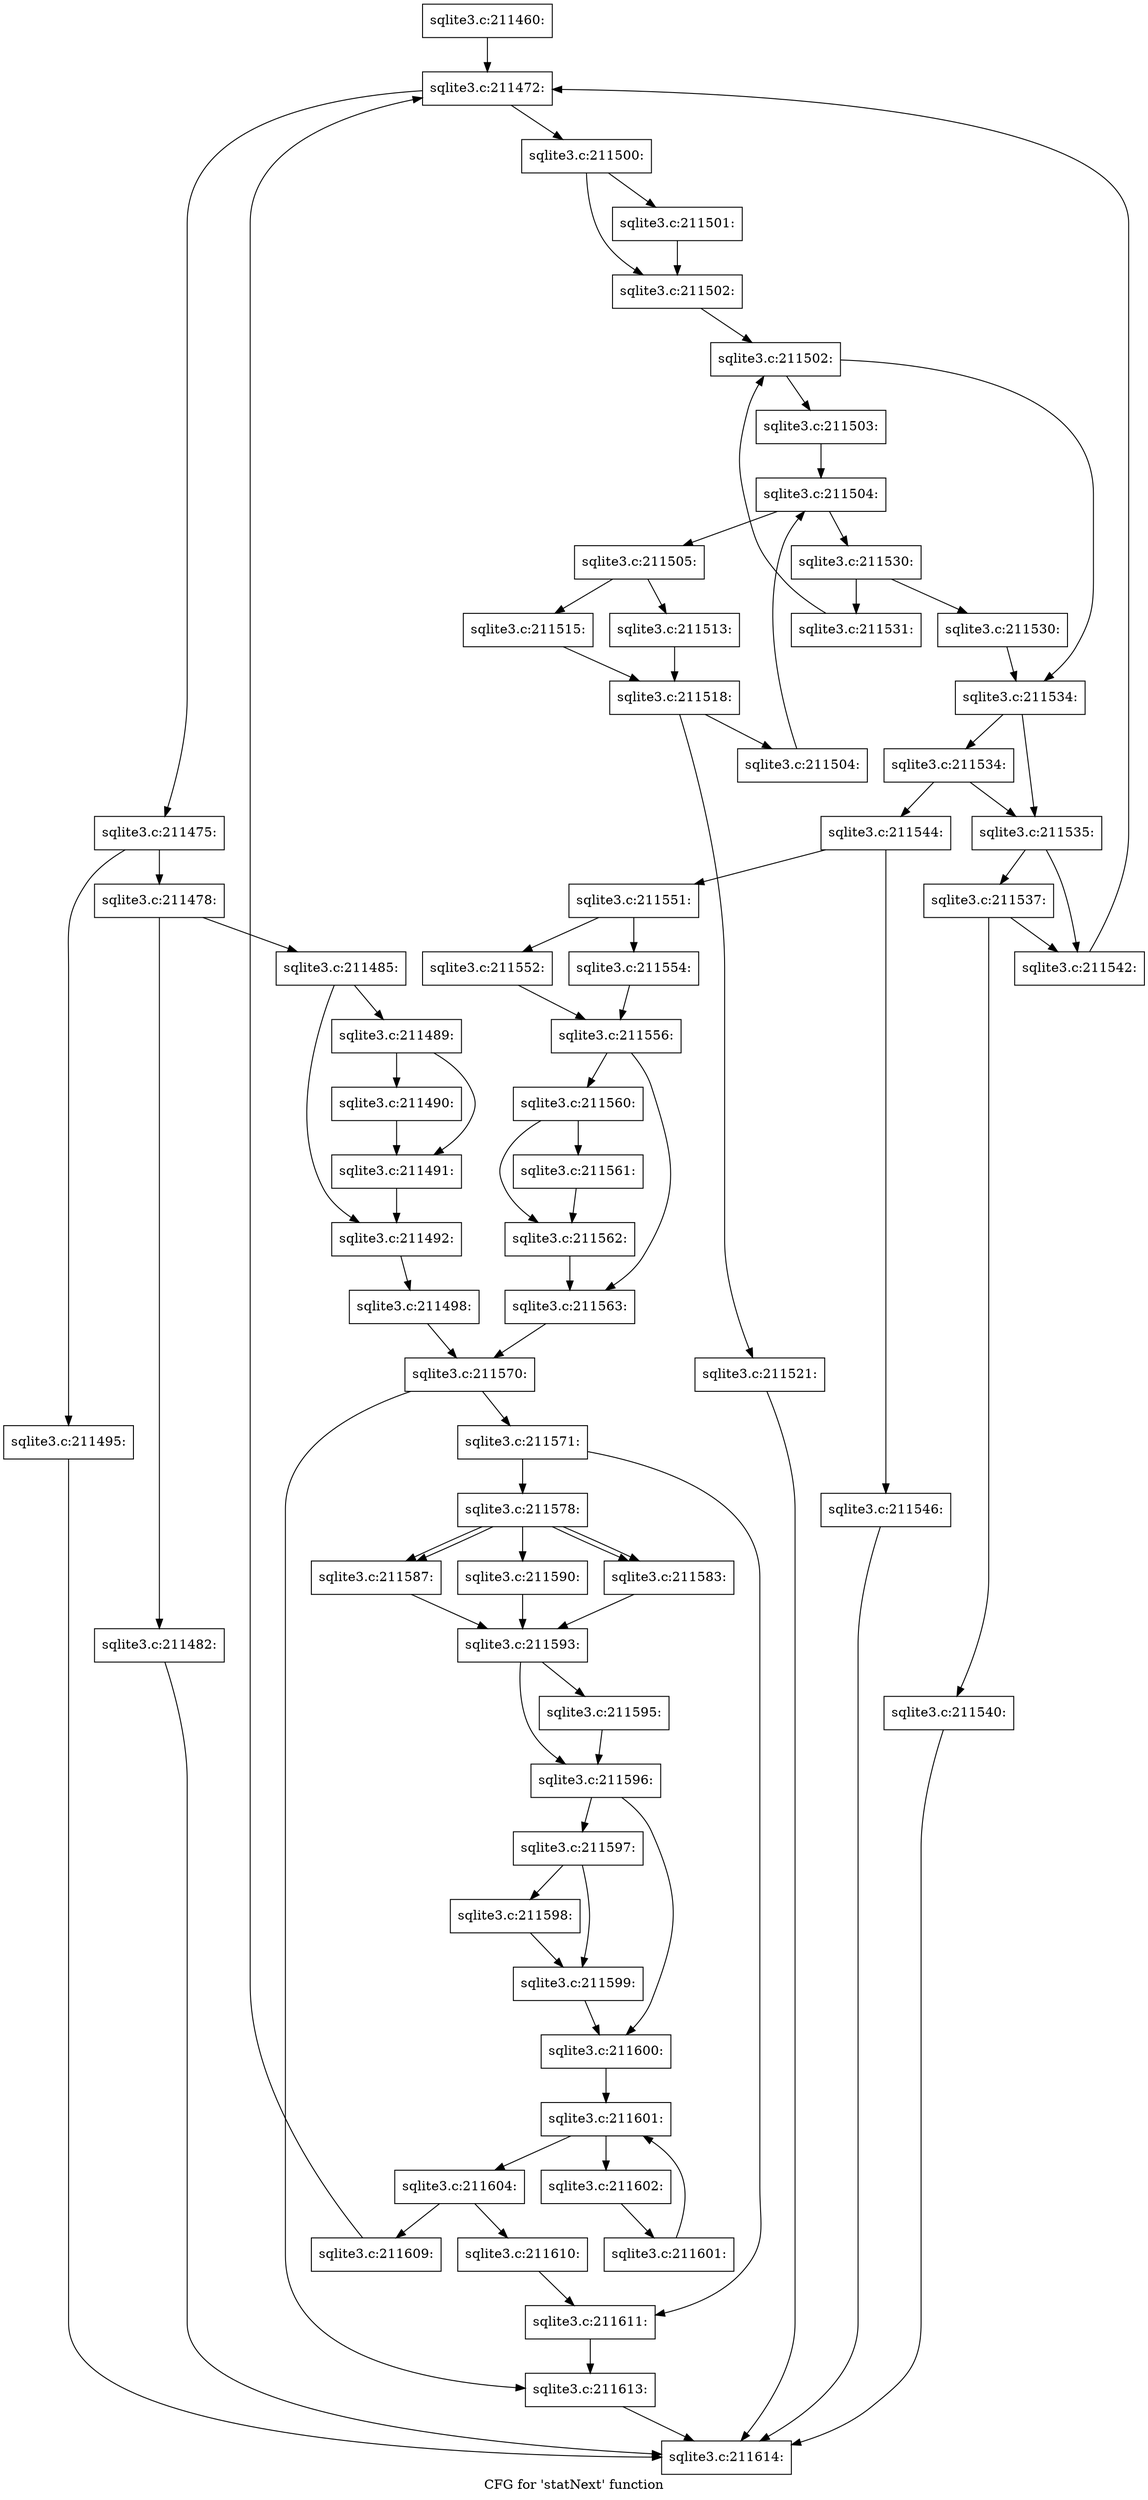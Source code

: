digraph "CFG for 'statNext' function" {
	label="CFG for 'statNext' function";

	Node0x55c0fb6ff850 [shape=record,label="{sqlite3.c:211460:}"];
	Node0x55c0fb6ff850 -> Node0x55c0fb70e350;
	Node0x55c0fb70e350 [shape=record,label="{sqlite3.c:211472:}"];
	Node0x55c0fb70e350 -> Node0x55c0fb70e5f0;
	Node0x55c0fb70e350 -> Node0x55c0fb70e690;
	Node0x55c0fb70e5f0 [shape=record,label="{sqlite3.c:211475:}"];
	Node0x55c0fb70e5f0 -> Node0x55c0f5513780;
	Node0x55c0fb70e5f0 -> Node0x55c0fb70f630;
	Node0x55c0f5513780 [shape=record,label="{sqlite3.c:211478:}"];
	Node0x55c0f5513780 -> Node0x55c0fb7102e0;
	Node0x55c0f5513780 -> Node0x55c0fb710330;
	Node0x55c0fb7102e0 [shape=record,label="{sqlite3.c:211482:}"];
	Node0x55c0fb7102e0 -> Node0x55c0fb6ff9d0;
	Node0x55c0fb710330 [shape=record,label="{sqlite3.c:211485:}"];
	Node0x55c0fb710330 -> Node0x55c0fb7113c0;
	Node0x55c0fb710330 -> Node0x55c0f6f3b5d0;
	Node0x55c0f6f3b5d0 [shape=record,label="{sqlite3.c:211489:}"];
	Node0x55c0f6f3b5d0 -> Node0x55c0fb712b40;
	Node0x55c0f6f3b5d0 -> Node0x55c0fb712b90;
	Node0x55c0fb712b40 [shape=record,label="{sqlite3.c:211490:}"];
	Node0x55c0fb712b40 -> Node0x55c0fb712b90;
	Node0x55c0fb712b90 [shape=record,label="{sqlite3.c:211491:}"];
	Node0x55c0fb712b90 -> Node0x55c0fb7113c0;
	Node0x55c0fb7113c0 [shape=record,label="{sqlite3.c:211492:}"];
	Node0x55c0fb7113c0 -> Node0x55c0fb70f1b0;
	Node0x55c0fb70f630 [shape=record,label="{sqlite3.c:211495:}"];
	Node0x55c0fb70f630 -> Node0x55c0fb6ff9d0;
	Node0x55c0fb70f1b0 [shape=record,label="{sqlite3.c:211498:}"];
	Node0x55c0fb70f1b0 -> Node0x55c0fb70e640;
	Node0x55c0fb70e690 [shape=record,label="{sqlite3.c:211500:}"];
	Node0x55c0fb70e690 -> Node0x55c0fb714710;
	Node0x55c0fb70e690 -> Node0x55c0fb7146c0;
	Node0x55c0fb7146c0 [shape=record,label="{sqlite3.c:211501:}"];
	Node0x55c0fb7146c0 -> Node0x55c0fb714710;
	Node0x55c0fb714710 [shape=record,label="{sqlite3.c:211502:}"];
	Node0x55c0fb714710 -> Node0x55c0fb714ce0;
	Node0x55c0fb714ce0 [shape=record,label="{sqlite3.c:211502:}"];
	Node0x55c0fb714ce0 -> Node0x55c0fb7153c0;
	Node0x55c0fb714ce0 -> Node0x55c0fb714e40;
	Node0x55c0fb7153c0 [shape=record,label="{sqlite3.c:211503:}"];
	Node0x55c0fb7153c0 -> Node0x55c0fb715db0;
	Node0x55c0fb715db0 [shape=record,label="{sqlite3.c:211504:}"];
	Node0x55c0fb715db0 -> Node0x55c0fb716490;
	Node0x55c0fb715db0 -> Node0x55c0fb715f10;
	Node0x55c0fb716490 [shape=record,label="{sqlite3.c:211505:}"];
	Node0x55c0fb716490 -> Node0x55c0f6f3b580;
	Node0x55c0fb716490 -> Node0x55c0fb717f90;
	Node0x55c0f6f3b580 [shape=record,label="{sqlite3.c:211513:}"];
	Node0x55c0f6f3b580 -> Node0x55c0f59e3b50;
	Node0x55c0fb717f90 [shape=record,label="{sqlite3.c:211515:}"];
	Node0x55c0fb717f90 -> Node0x55c0f59e3b50;
	Node0x55c0f59e3b50 [shape=record,label="{sqlite3.c:211518:}"];
	Node0x55c0f59e3b50 -> Node0x55c0fb719d70;
	Node0x55c0f59e3b50 -> Node0x55c0fb719d20;
	Node0x55c0fb719d20 [shape=record,label="{sqlite3.c:211521:}"];
	Node0x55c0fb719d20 -> Node0x55c0fb6ff9d0;
	Node0x55c0fb719d70 [shape=record,label="{sqlite3.c:211504:}"];
	Node0x55c0fb719d70 -> Node0x55c0fb715db0;
	Node0x55c0fb715f10 [shape=record,label="{sqlite3.c:211530:}"];
	Node0x55c0fb715f10 -> Node0x55c0fb71c3d0;
	Node0x55c0fb715f10 -> Node0x55c0fb71c420;
	Node0x55c0fb71c3d0 [shape=record,label="{sqlite3.c:211530:}"];
	Node0x55c0fb71c3d0 -> Node0x55c0fb714e40;
	Node0x55c0fb71c420 [shape=record,label="{sqlite3.c:211531:}"];
	Node0x55c0fb71c420 -> Node0x55c0fb714ce0;
	Node0x55c0fb714e40 [shape=record,label="{sqlite3.c:211534:}"];
	Node0x55c0fb714e40 -> Node0x55c0fb71cd80;
	Node0x55c0fb714e40 -> Node0x55c0fb71cce0;
	Node0x55c0fb71cd80 [shape=record,label="{sqlite3.c:211534:}"];
	Node0x55c0fb71cd80 -> Node0x55c0fb71cce0;
	Node0x55c0fb71cd80 -> Node0x55c0fb71cd30;
	Node0x55c0fb71cce0 [shape=record,label="{sqlite3.c:211535:}"];
	Node0x55c0fb71cce0 -> Node0x55c0fb71dcb0;
	Node0x55c0fb71cce0 -> Node0x55c0fb71dc60;
	Node0x55c0fb71dcb0 [shape=record,label="{sqlite3.c:211537:}"];
	Node0x55c0fb71dcb0 -> Node0x55c0fb71dc10;
	Node0x55c0fb71dcb0 -> Node0x55c0fb71dc60;
	Node0x55c0fb71dc10 [shape=record,label="{sqlite3.c:211540:}"];
	Node0x55c0fb71dc10 -> Node0x55c0fb6ff9d0;
	Node0x55c0fb71dc60 [shape=record,label="{sqlite3.c:211542:}"];
	Node0x55c0fb71dc60 -> Node0x55c0fb70e350;
	Node0x55c0fb71cd30 [shape=record,label="{sqlite3.c:211544:}"];
	Node0x55c0fb71cd30 -> Node0x55c0fb71ec00;
	Node0x55c0fb71cd30 -> Node0x55c0fb71ec50;
	Node0x55c0fb71ec00 [shape=record,label="{sqlite3.c:211546:}"];
	Node0x55c0fb71ec00 -> Node0x55c0fb6ff9d0;
	Node0x55c0fb71ec50 [shape=record,label="{sqlite3.c:211551:}"];
	Node0x55c0fb71ec50 -> Node0x55c0fb71f5b0;
	Node0x55c0fb71ec50 -> Node0x55c0fb71f650;
	Node0x55c0fb71f5b0 [shape=record,label="{sqlite3.c:211552:}"];
	Node0x55c0fb71f5b0 -> Node0x55c0fb71f600;
	Node0x55c0fb71f650 [shape=record,label="{sqlite3.c:211554:}"];
	Node0x55c0fb71f650 -> Node0x55c0fb71f600;
	Node0x55c0fb71f600 [shape=record,label="{sqlite3.c:211556:}"];
	Node0x55c0fb71f600 -> Node0x55c0fb721c10;
	Node0x55c0fb71f600 -> Node0x55c0fb721bc0;
	Node0x55c0fb721bc0 [shape=record,label="{sqlite3.c:211560:}"];
	Node0x55c0fb721bc0 -> Node0x55c0fb722bd0;
	Node0x55c0fb721bc0 -> Node0x55c0fb722c20;
	Node0x55c0fb722bd0 [shape=record,label="{sqlite3.c:211561:}"];
	Node0x55c0fb722bd0 -> Node0x55c0fb722c20;
	Node0x55c0fb722c20 [shape=record,label="{sqlite3.c:211562:}"];
	Node0x55c0fb722c20 -> Node0x55c0fb721c10;
	Node0x55c0fb721c10 [shape=record,label="{sqlite3.c:211563:}"];
	Node0x55c0fb721c10 -> Node0x55c0fb70e640;
	Node0x55c0fb70e640 [shape=record,label="{sqlite3.c:211570:}"];
	Node0x55c0fb70e640 -> Node0x55c0fb723660;
	Node0x55c0fb70e640 -> Node0x55c0fb7236b0;
	Node0x55c0fb723660 [shape=record,label="{sqlite3.c:211571:}"];
	Node0x55c0fb723660 -> Node0x55c0f6f3b530;
	Node0x55c0fb723660 -> Node0x55c0fb717580;
	Node0x55c0f6f3b530 [shape=record,label="{sqlite3.c:211578:}"];
	Node0x55c0f6f3b530 -> Node0x55c0fb725f20;
	Node0x55c0f6f3b530 -> Node0x55c0fb726300;
	Node0x55c0f6f3b530 -> Node0x55c0fb726300;
	Node0x55c0f6f3b530 -> Node0x55c0fb7266b0;
	Node0x55c0f6f3b530 -> Node0x55c0fb7266b0;
	Node0x55c0fb726300 [shape=record,label="{sqlite3.c:211583:}"];
	Node0x55c0fb726300 -> Node0x55c0fb725780;
	Node0x55c0fb7266b0 [shape=record,label="{sqlite3.c:211587:}"];
	Node0x55c0fb7266b0 -> Node0x55c0fb725780;
	Node0x55c0fb725f20 [shape=record,label="{sqlite3.c:211590:}"];
	Node0x55c0fb725f20 -> Node0x55c0fb725780;
	Node0x55c0fb725780 [shape=record,label="{sqlite3.c:211593:}"];
	Node0x55c0fb725780 -> Node0x55c0fb727aa0;
	Node0x55c0fb725780 -> Node0x55c0fb727af0;
	Node0x55c0fb727aa0 [shape=record,label="{sqlite3.c:211595:}"];
	Node0x55c0fb727aa0 -> Node0x55c0fb727af0;
	Node0x55c0fb727af0 [shape=record,label="{sqlite3.c:211596:}"];
	Node0x55c0fb727af0 -> Node0x55c0fb728690;
	Node0x55c0fb727af0 -> Node0x55c0fb728640;
	Node0x55c0fb728640 [shape=record,label="{sqlite3.c:211597:}"];
	Node0x55c0fb728640 -> Node0x55c0fb729190;
	Node0x55c0fb728640 -> Node0x55c0fb7291e0;
	Node0x55c0fb729190 [shape=record,label="{sqlite3.c:211598:}"];
	Node0x55c0fb729190 -> Node0x55c0fb7291e0;
	Node0x55c0fb7291e0 [shape=record,label="{sqlite3.c:211599:}"];
	Node0x55c0fb7291e0 -> Node0x55c0fb728690;
	Node0x55c0fb728690 [shape=record,label="{sqlite3.c:211600:}"];
	Node0x55c0fb728690 -> Node0x55c0fb729a30;
	Node0x55c0fb729a30 [shape=record,label="{sqlite3.c:211601:}"];
	Node0x55c0fb729a30 -> Node0x55c0fb729c50;
	Node0x55c0fb729a30 -> Node0x55c0fb729880;
	Node0x55c0fb729c50 [shape=record,label="{sqlite3.c:211602:}"];
	Node0x55c0fb729c50 -> Node0x55c0fb729bc0;
	Node0x55c0fb729bc0 [shape=record,label="{sqlite3.c:211601:}"];
	Node0x55c0fb729bc0 -> Node0x55c0fb729a30;
	Node0x55c0fb729880 [shape=record,label="{sqlite3.c:211604:}"];
	Node0x55c0fb729880 -> Node0x55c0fb72b150;
	Node0x55c0fb729880 -> Node0x55c0fb72b1a0;
	Node0x55c0fb72b150 [shape=record,label="{sqlite3.c:211609:}"];
	Node0x55c0fb72b150 -> Node0x55c0fb70e350;
	Node0x55c0fb72b1a0 [shape=record,label="{sqlite3.c:211610:}"];
	Node0x55c0fb72b1a0 -> Node0x55c0fb717580;
	Node0x55c0fb717580 [shape=record,label="{sqlite3.c:211611:}"];
	Node0x55c0fb717580 -> Node0x55c0fb7236b0;
	Node0x55c0fb7236b0 [shape=record,label="{sqlite3.c:211613:}"];
	Node0x55c0fb7236b0 -> Node0x55c0fb6ff9d0;
	Node0x55c0fb6ff9d0 [shape=record,label="{sqlite3.c:211614:}"];
}

